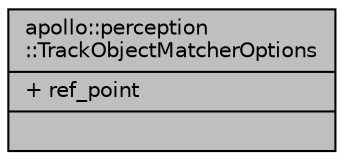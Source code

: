 digraph "apollo::perception::TrackObjectMatcherOptions"
{
  edge [fontname="Helvetica",fontsize="10",labelfontname="Helvetica",labelfontsize="10"];
  node [fontname="Helvetica",fontsize="10",shape=record];
  Node1 [label="{apollo::perception\l::TrackObjectMatcherOptions\n|+ ref_point\l|}",height=0.2,width=0.4,color="black", fillcolor="grey75", style="filled" fontcolor="black"];
}

